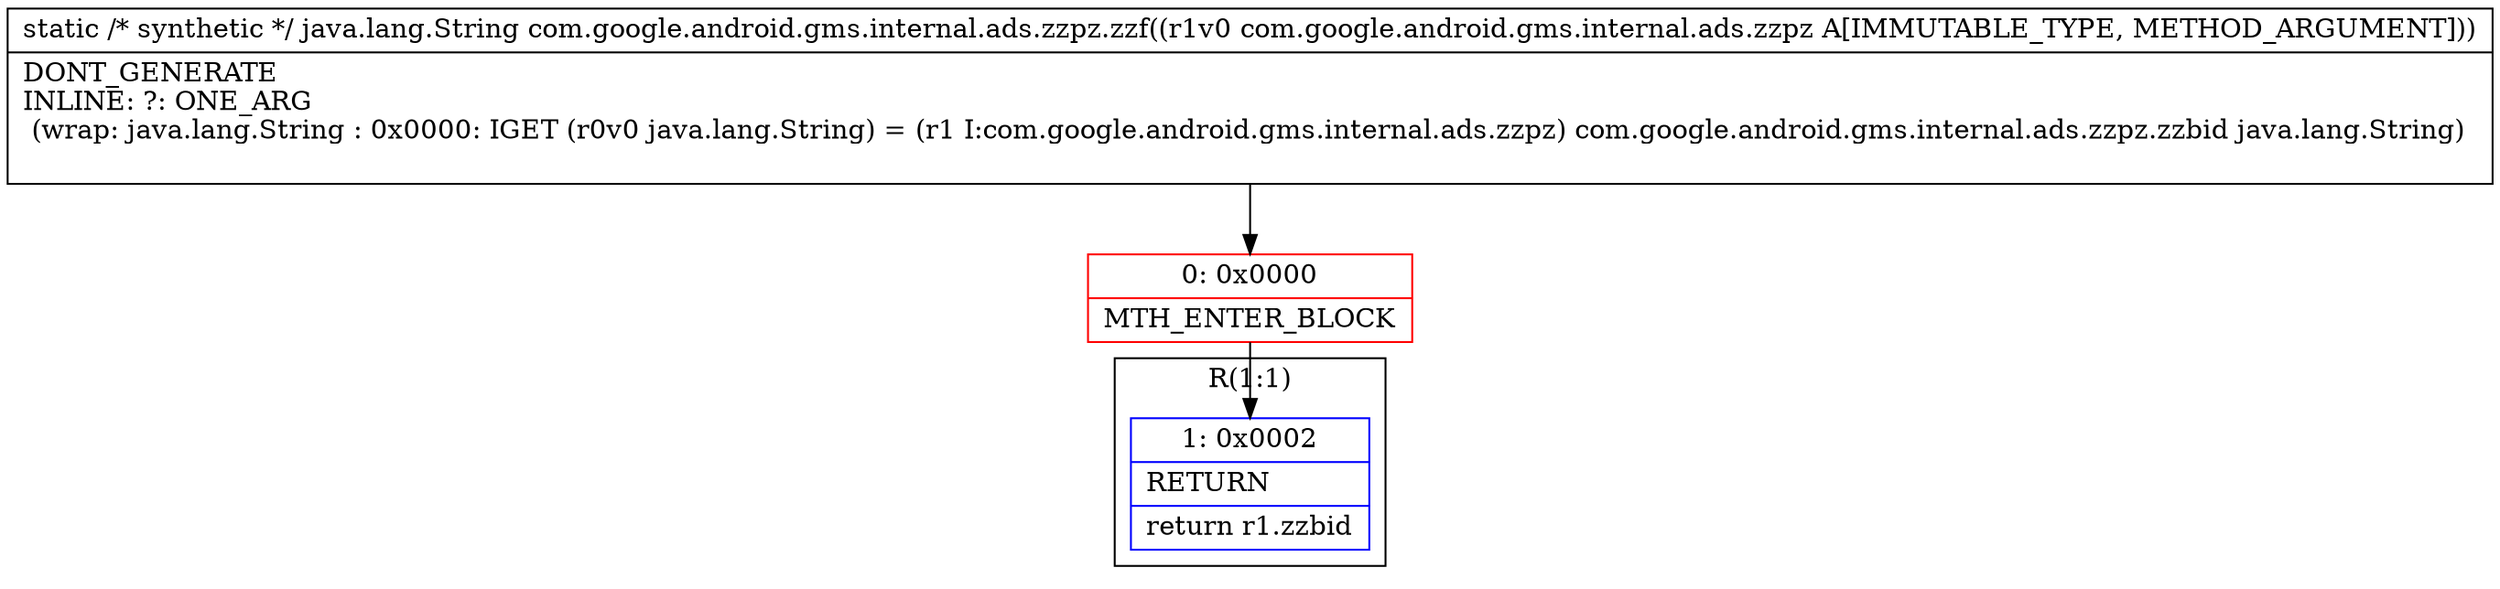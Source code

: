 digraph "CFG forcom.google.android.gms.internal.ads.zzpz.zzf(Lcom\/google\/android\/gms\/internal\/ads\/zzpz;)Ljava\/lang\/String;" {
subgraph cluster_Region_956571181 {
label = "R(1:1)";
node [shape=record,color=blue];
Node_1 [shape=record,label="{1\:\ 0x0002|RETURN\l|return r1.zzbid\l}"];
}
Node_0 [shape=record,color=red,label="{0\:\ 0x0000|MTH_ENTER_BLOCK\l}"];
MethodNode[shape=record,label="{static \/* synthetic *\/ java.lang.String com.google.android.gms.internal.ads.zzpz.zzf((r1v0 com.google.android.gms.internal.ads.zzpz A[IMMUTABLE_TYPE, METHOD_ARGUMENT]))  | DONT_GENERATE\lINLINE: ?: ONE_ARG  \l  (wrap: java.lang.String : 0x0000: IGET  (r0v0 java.lang.String) = (r1 I:com.google.android.gms.internal.ads.zzpz) com.google.android.gms.internal.ads.zzpz.zzbid java.lang.String)\l\l}"];
MethodNode -> Node_0;
Node_0 -> Node_1;
}

